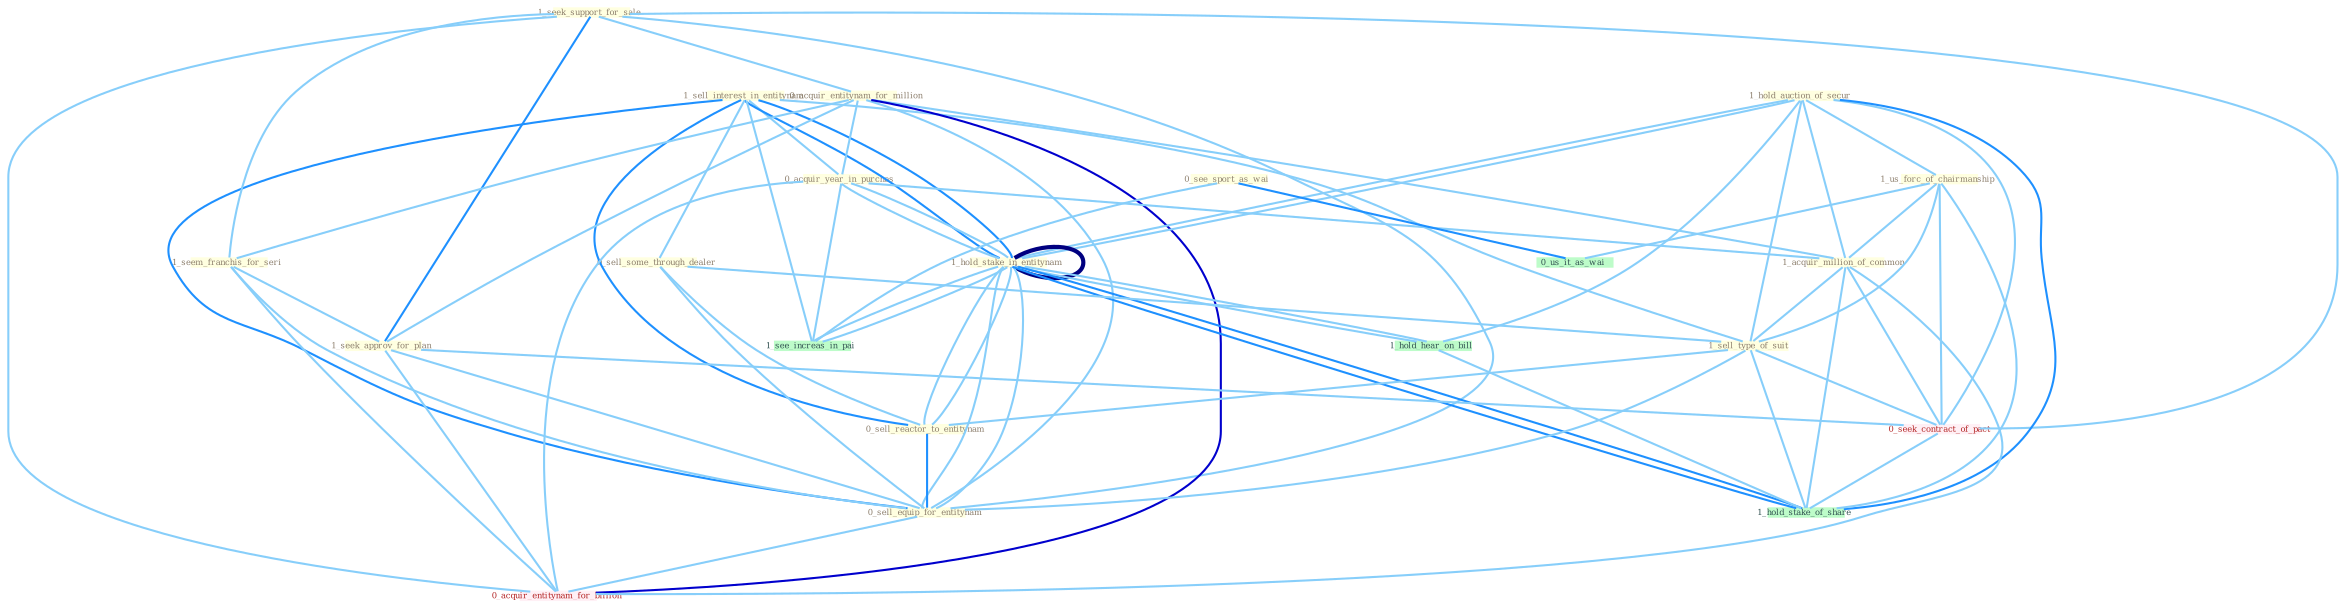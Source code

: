 Graph G{ 
    node
    [shape=polygon,style=filled,width=.5,height=.06,color="#BDFCC9",fixedsize=true,fontsize=4,
    fontcolor="#2f4f4f"];
    {node
    [color="#ffffe0", fontcolor="#8b7d6b"] "1_sell_interest_in_entitynam " "1_seek_support_for_sale " "0_acquir_entitynam_for_million " "1_hold_auction_of_secur " "1_seem_franchis_for_seri " "0_acquir_year_in_purchas " "1_hold_stake_in_entitynam " "1_us_forc_of_chairmanship " "0_sell_some_through_dealer " "1_acquir_million_of_common " "1_seek_approv_for_plan " "0_see_sport_as_wai " "1_hold_stake_in_entitynam " "1_sell_type_of_suit " "0_sell_reactor_to_entitynam " "0_sell_equip_for_entitynam "}
{node [color="#fff0f5", fontcolor="#b22222"] "0_seek_contract_of_pact " "0_acquir_entitynam_for_billion "}
edge [color="#B0E2FF"];

	"1_sell_interest_in_entitynam " -- "0_acquir_year_in_purchas " [w="1", color="#87cefa" ];
	"1_sell_interest_in_entitynam " -- "1_hold_stake_in_entitynam " [w="2", color="#1e90ff" , len=0.8];
	"1_sell_interest_in_entitynam " -- "0_sell_some_through_dealer " [w="1", color="#87cefa" ];
	"1_sell_interest_in_entitynam " -- "1_hold_stake_in_entitynam " [w="2", color="#1e90ff" , len=0.8];
	"1_sell_interest_in_entitynam " -- "1_sell_type_of_suit " [w="1", color="#87cefa" ];
	"1_sell_interest_in_entitynam " -- "0_sell_reactor_to_entitynam " [w="2", color="#1e90ff" , len=0.8];
	"1_sell_interest_in_entitynam " -- "0_sell_equip_for_entitynam " [w="2", color="#1e90ff" , len=0.8];
	"1_sell_interest_in_entitynam " -- "1_see_increas_in_pai " [w="1", color="#87cefa" ];
	"1_seek_support_for_sale " -- "0_acquir_entitynam_for_million " [w="1", color="#87cefa" ];
	"1_seek_support_for_sale " -- "1_seem_franchis_for_seri " [w="1", color="#87cefa" ];
	"1_seek_support_for_sale " -- "1_seek_approv_for_plan " [w="2", color="#1e90ff" , len=0.8];
	"1_seek_support_for_sale " -- "0_sell_equip_for_entitynam " [w="1", color="#87cefa" ];
	"1_seek_support_for_sale " -- "0_seek_contract_of_pact " [w="1", color="#87cefa" ];
	"1_seek_support_for_sale " -- "0_acquir_entitynam_for_billion " [w="1", color="#87cefa" ];
	"0_acquir_entitynam_for_million " -- "1_seem_franchis_for_seri " [w="1", color="#87cefa" ];
	"0_acquir_entitynam_for_million " -- "0_acquir_year_in_purchas " [w="1", color="#87cefa" ];
	"0_acquir_entitynam_for_million " -- "1_acquir_million_of_common " [w="1", color="#87cefa" ];
	"0_acquir_entitynam_for_million " -- "1_seek_approv_for_plan " [w="1", color="#87cefa" ];
	"0_acquir_entitynam_for_million " -- "0_sell_equip_for_entitynam " [w="1", color="#87cefa" ];
	"0_acquir_entitynam_for_million " -- "0_acquir_entitynam_for_billion " [w="3", color="#0000cd" , len=0.6];
	"1_hold_auction_of_secur " -- "1_hold_stake_in_entitynam " [w="1", color="#87cefa" ];
	"1_hold_auction_of_secur " -- "1_us_forc_of_chairmanship " [w="1", color="#87cefa" ];
	"1_hold_auction_of_secur " -- "1_acquir_million_of_common " [w="1", color="#87cefa" ];
	"1_hold_auction_of_secur " -- "1_hold_stake_in_entitynam " [w="1", color="#87cefa" ];
	"1_hold_auction_of_secur " -- "1_sell_type_of_suit " [w="1", color="#87cefa" ];
	"1_hold_auction_of_secur " -- "0_seek_contract_of_pact " [w="1", color="#87cefa" ];
	"1_hold_auction_of_secur " -- "1_hold_hear_on_bill " [w="1", color="#87cefa" ];
	"1_hold_auction_of_secur " -- "1_hold_stake_of_share " [w="2", color="#1e90ff" , len=0.8];
	"1_seem_franchis_for_seri " -- "1_seek_approv_for_plan " [w="1", color="#87cefa" ];
	"1_seem_franchis_for_seri " -- "0_sell_equip_for_entitynam " [w="1", color="#87cefa" ];
	"1_seem_franchis_for_seri " -- "0_acquir_entitynam_for_billion " [w="1", color="#87cefa" ];
	"0_acquir_year_in_purchas " -- "1_hold_stake_in_entitynam " [w="1", color="#87cefa" ];
	"0_acquir_year_in_purchas " -- "1_acquir_million_of_common " [w="1", color="#87cefa" ];
	"0_acquir_year_in_purchas " -- "1_hold_stake_in_entitynam " [w="1", color="#87cefa" ];
	"0_acquir_year_in_purchas " -- "0_acquir_entitynam_for_billion " [w="1", color="#87cefa" ];
	"0_acquir_year_in_purchas " -- "1_see_increas_in_pai " [w="1", color="#87cefa" ];
	"1_hold_stake_in_entitynam " -- "1_hold_stake_in_entitynam " [w="4", style=bold, color="#000080", len=0.4];
	"1_hold_stake_in_entitynam " -- "0_sell_reactor_to_entitynam " [w="1", color="#87cefa" ];
	"1_hold_stake_in_entitynam " -- "0_sell_equip_for_entitynam " [w="1", color="#87cefa" ];
	"1_hold_stake_in_entitynam " -- "1_see_increas_in_pai " [w="1", color="#87cefa" ];
	"1_hold_stake_in_entitynam " -- "1_hold_hear_on_bill " [w="1", color="#87cefa" ];
	"1_hold_stake_in_entitynam " -- "1_hold_stake_of_share " [w="2", color="#1e90ff" , len=0.8];
	"1_us_forc_of_chairmanship " -- "1_acquir_million_of_common " [w="1", color="#87cefa" ];
	"1_us_forc_of_chairmanship " -- "1_sell_type_of_suit " [w="1", color="#87cefa" ];
	"1_us_forc_of_chairmanship " -- "0_seek_contract_of_pact " [w="1", color="#87cefa" ];
	"1_us_forc_of_chairmanship " -- "0_us_it_as_wai " [w="1", color="#87cefa" ];
	"1_us_forc_of_chairmanship " -- "1_hold_stake_of_share " [w="1", color="#87cefa" ];
	"0_sell_some_through_dealer " -- "1_sell_type_of_suit " [w="1", color="#87cefa" ];
	"0_sell_some_through_dealer " -- "0_sell_reactor_to_entitynam " [w="1", color="#87cefa" ];
	"0_sell_some_through_dealer " -- "0_sell_equip_for_entitynam " [w="1", color="#87cefa" ];
	"1_acquir_million_of_common " -- "1_sell_type_of_suit " [w="1", color="#87cefa" ];
	"1_acquir_million_of_common " -- "0_seek_contract_of_pact " [w="1", color="#87cefa" ];
	"1_acquir_million_of_common " -- "0_acquir_entitynam_for_billion " [w="1", color="#87cefa" ];
	"1_acquir_million_of_common " -- "1_hold_stake_of_share " [w="1", color="#87cefa" ];
	"1_seek_approv_for_plan " -- "0_sell_equip_for_entitynam " [w="1", color="#87cefa" ];
	"1_seek_approv_for_plan " -- "0_seek_contract_of_pact " [w="1", color="#87cefa" ];
	"1_seek_approv_for_plan " -- "0_acquir_entitynam_for_billion " [w="1", color="#87cefa" ];
	"0_see_sport_as_wai " -- "0_us_it_as_wai " [w="2", color="#1e90ff" , len=0.8];
	"0_see_sport_as_wai " -- "1_see_increas_in_pai " [w="1", color="#87cefa" ];
	"1_hold_stake_in_entitynam " -- "0_sell_reactor_to_entitynam " [w="1", color="#87cefa" ];
	"1_hold_stake_in_entitynam " -- "0_sell_equip_for_entitynam " [w="1", color="#87cefa" ];
	"1_hold_stake_in_entitynam " -- "1_see_increas_in_pai " [w="1", color="#87cefa" ];
	"1_hold_stake_in_entitynam " -- "1_hold_hear_on_bill " [w="1", color="#87cefa" ];
	"1_hold_stake_in_entitynam " -- "1_hold_stake_of_share " [w="2", color="#1e90ff" , len=0.8];
	"1_sell_type_of_suit " -- "0_sell_reactor_to_entitynam " [w="1", color="#87cefa" ];
	"1_sell_type_of_suit " -- "0_sell_equip_for_entitynam " [w="1", color="#87cefa" ];
	"1_sell_type_of_suit " -- "0_seek_contract_of_pact " [w="1", color="#87cefa" ];
	"1_sell_type_of_suit " -- "1_hold_stake_of_share " [w="1", color="#87cefa" ];
	"0_sell_reactor_to_entitynam " -- "0_sell_equip_for_entitynam " [w="2", color="#1e90ff" , len=0.8];
	"0_sell_equip_for_entitynam " -- "0_acquir_entitynam_for_billion " [w="1", color="#87cefa" ];
	"0_seek_contract_of_pact " -- "1_hold_stake_of_share " [w="1", color="#87cefa" ];
	"1_hold_hear_on_bill " -- "1_hold_stake_of_share " [w="1", color="#87cefa" ];
}